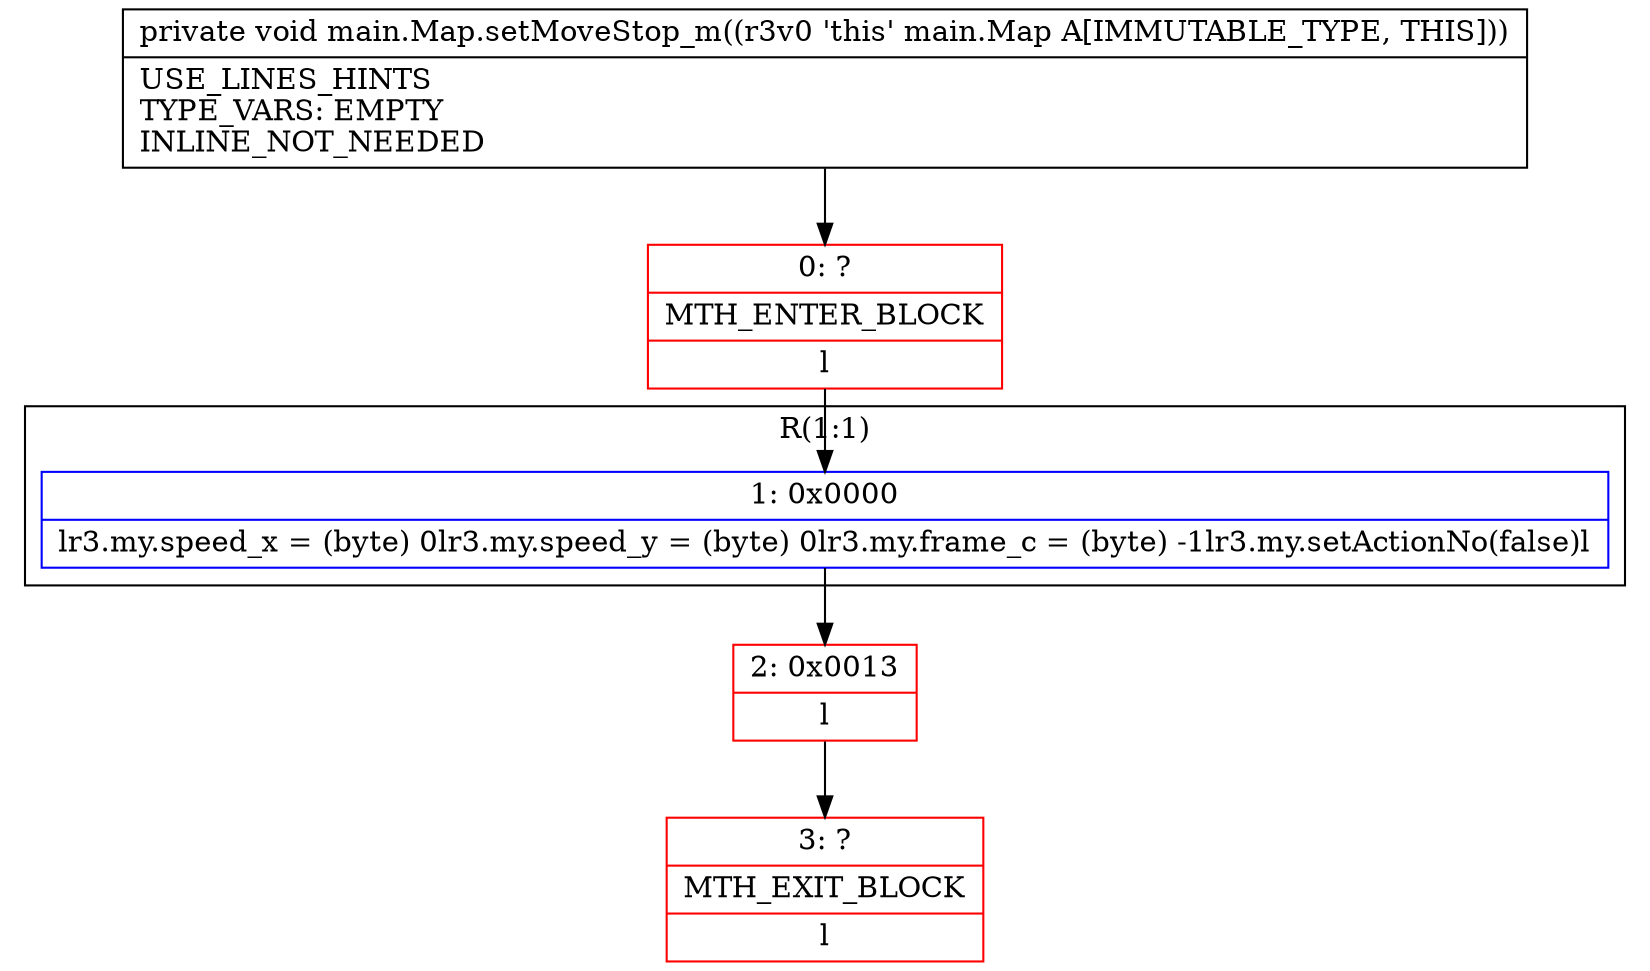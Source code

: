 digraph "CFG formain.Map.setMoveStop_m()V" {
subgraph cluster_Region_276973794 {
label = "R(1:1)";
node [shape=record,color=blue];
Node_1 [shape=record,label="{1\:\ 0x0000|lr3.my.speed_x = (byte) 0lr3.my.speed_y = (byte) 0lr3.my.frame_c = (byte) \-1lr3.my.setActionNo(false)l}"];
}
Node_0 [shape=record,color=red,label="{0\:\ ?|MTH_ENTER_BLOCK\l|l}"];
Node_2 [shape=record,color=red,label="{2\:\ 0x0013|l}"];
Node_3 [shape=record,color=red,label="{3\:\ ?|MTH_EXIT_BLOCK\l|l}"];
MethodNode[shape=record,label="{private void main.Map.setMoveStop_m((r3v0 'this' main.Map A[IMMUTABLE_TYPE, THIS]))  | USE_LINES_HINTS\lTYPE_VARS: EMPTY\lINLINE_NOT_NEEDED\l}"];
MethodNode -> Node_0;
Node_1 -> Node_2;
Node_0 -> Node_1;
Node_2 -> Node_3;
}

